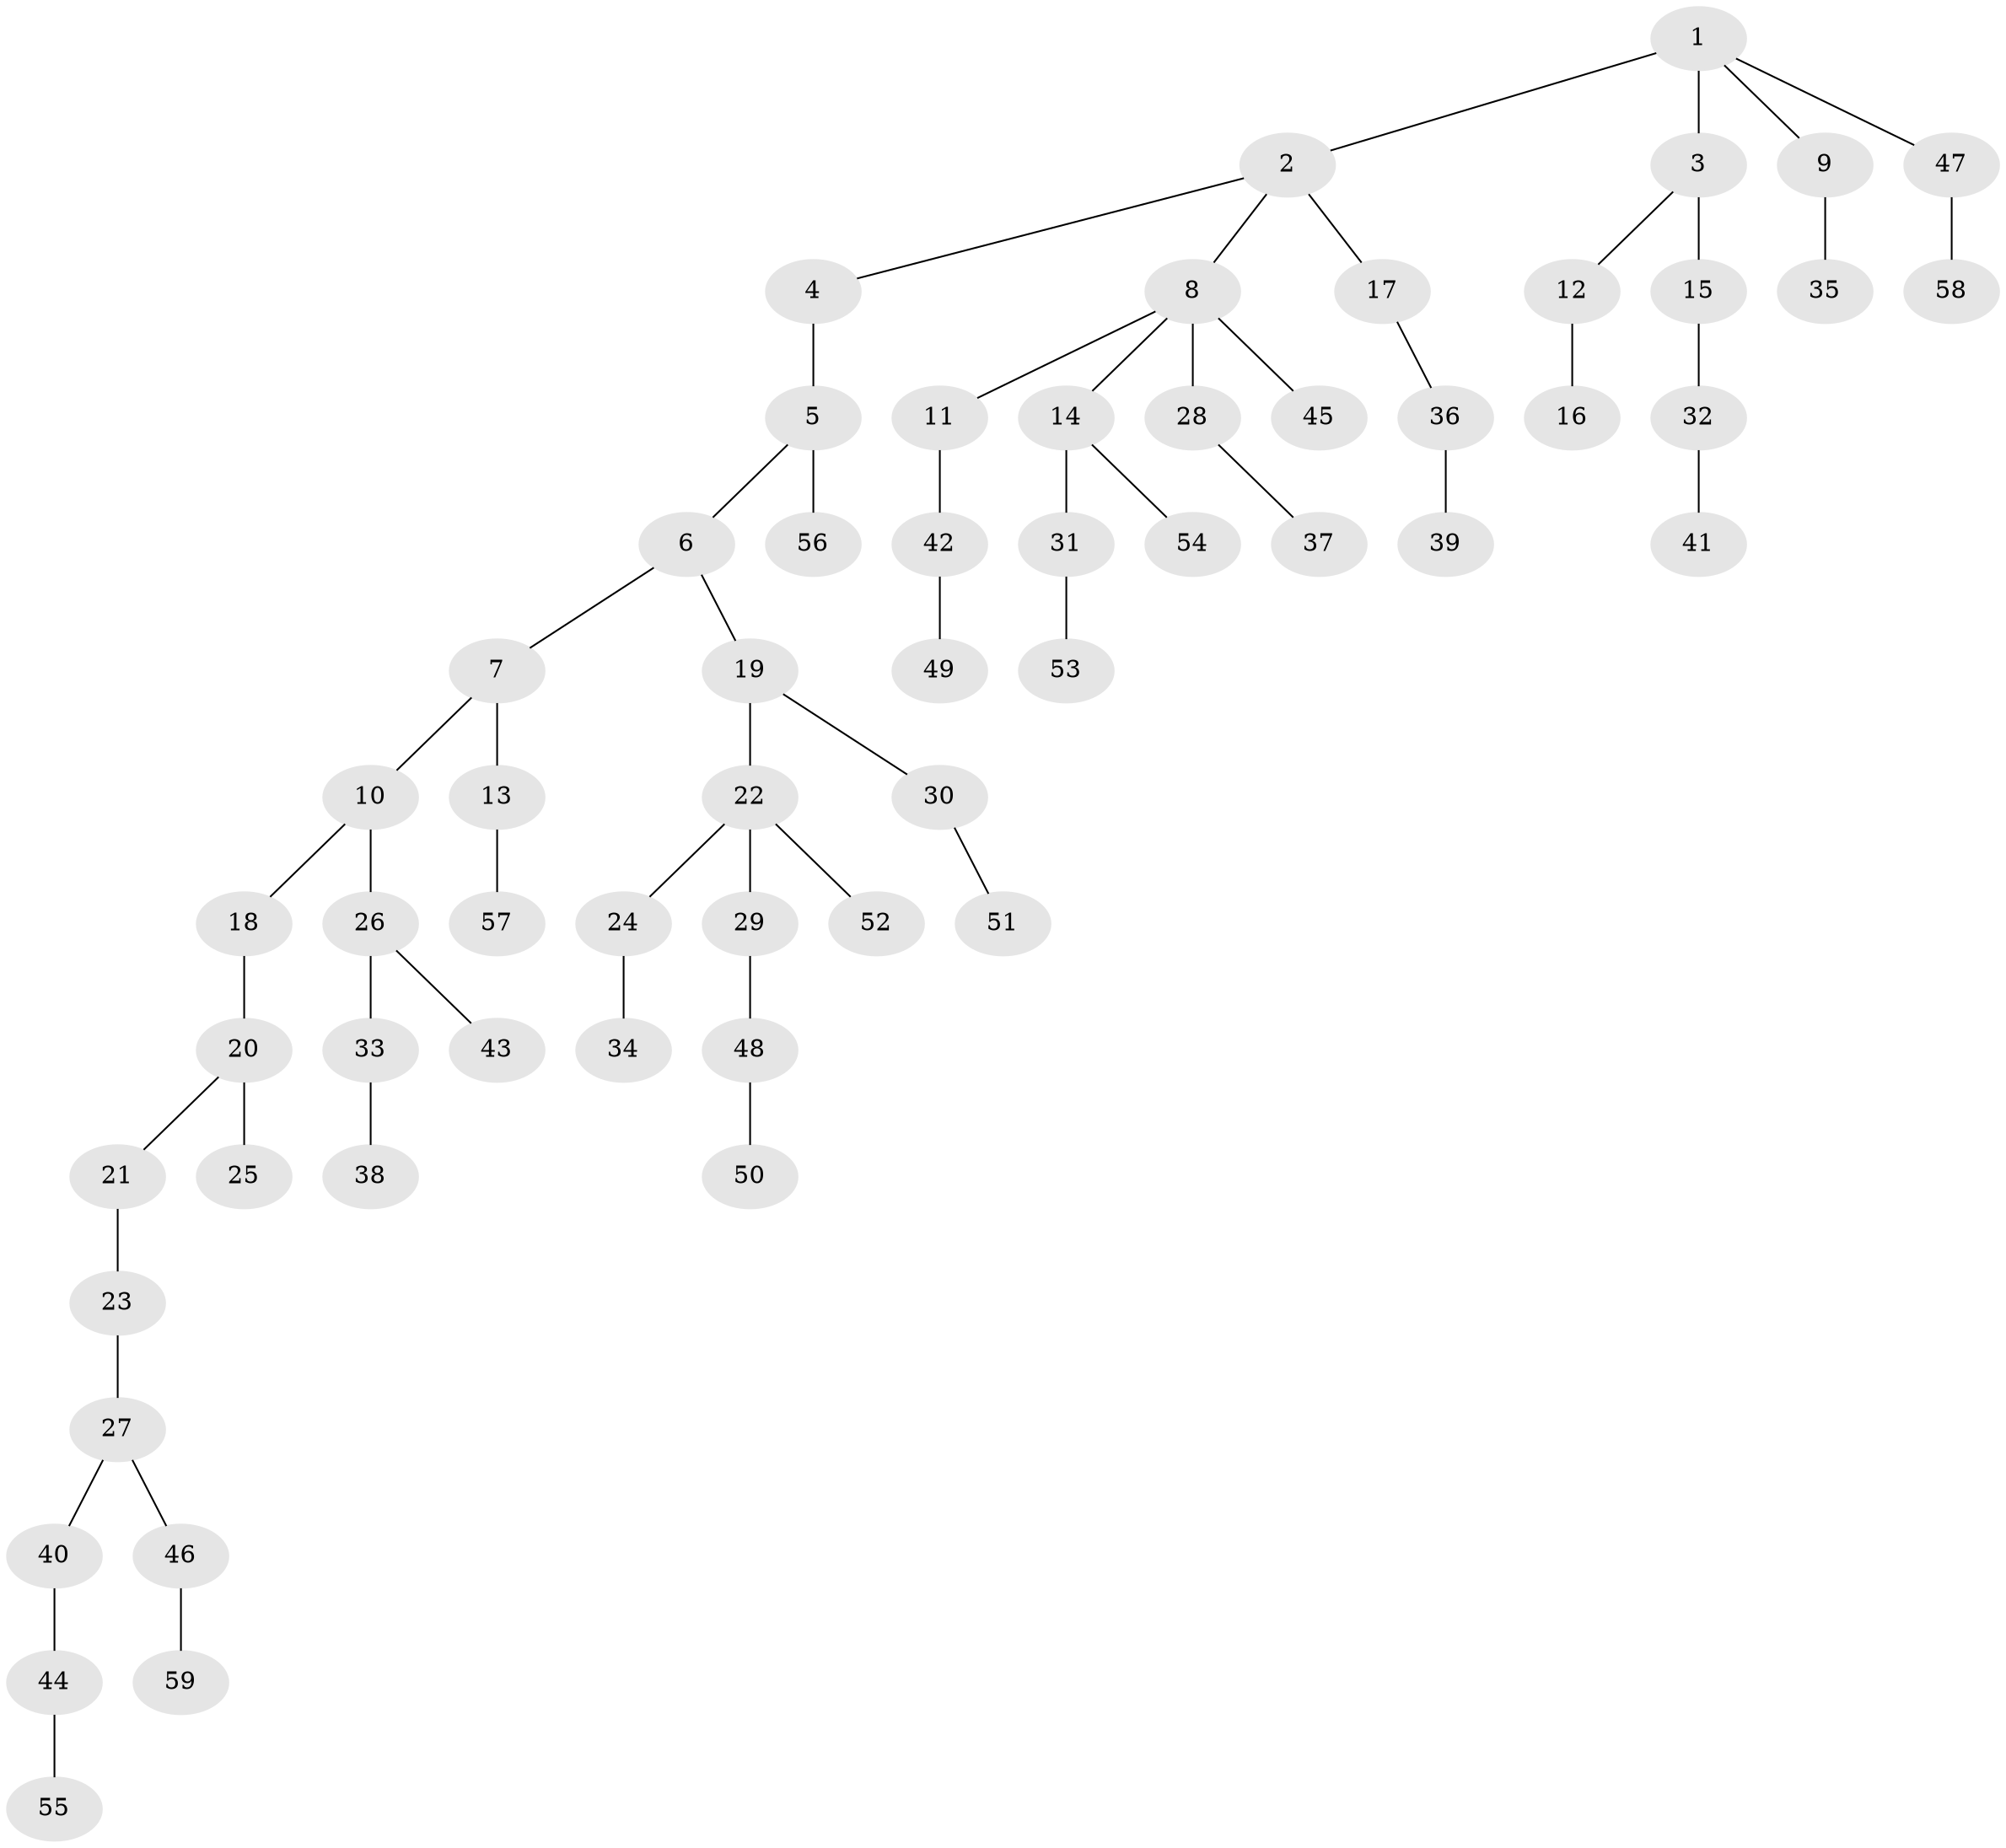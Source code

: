 // original degree distribution, {7: 0.0136986301369863, 6: 0.0273972602739726, 3: 0.11643835616438356, 4: 0.0547945205479452, 5: 0.0273972602739726, 2: 0.2602739726027397, 1: 0.5}
// Generated by graph-tools (version 1.1) at 2025/51/03/04/25 22:51:31]
// undirected, 59 vertices, 58 edges
graph export_dot {
  node [color=gray90,style=filled];
  1;
  2;
  3;
  4;
  5;
  6;
  7;
  8;
  9;
  10;
  11;
  12;
  13;
  14;
  15;
  16;
  17;
  18;
  19;
  20;
  21;
  22;
  23;
  24;
  25;
  26;
  27;
  28;
  29;
  30;
  31;
  32;
  33;
  34;
  35;
  36;
  37;
  38;
  39;
  40;
  41;
  42;
  43;
  44;
  45;
  46;
  47;
  48;
  49;
  50;
  51;
  52;
  53;
  54;
  55;
  56;
  57;
  58;
  59;
  1 -- 2 [weight=1.0];
  1 -- 3 [weight=2.0];
  1 -- 9 [weight=1.0];
  1 -- 47 [weight=1.0];
  2 -- 4 [weight=1.0];
  2 -- 8 [weight=1.0];
  2 -- 17 [weight=1.0];
  3 -- 12 [weight=1.0];
  3 -- 15 [weight=1.0];
  4 -- 5 [weight=5.0];
  5 -- 6 [weight=1.0];
  5 -- 56 [weight=1.0];
  6 -- 7 [weight=1.0];
  6 -- 19 [weight=1.0];
  7 -- 10 [weight=1.0];
  7 -- 13 [weight=1.0];
  8 -- 11 [weight=1.0];
  8 -- 14 [weight=1.0];
  8 -- 28 [weight=1.0];
  8 -- 45 [weight=1.0];
  9 -- 35 [weight=2.0];
  10 -- 18 [weight=1.0];
  10 -- 26 [weight=1.0];
  11 -- 42 [weight=1.0];
  12 -- 16 [weight=1.0];
  13 -- 57 [weight=1.0];
  14 -- 31 [weight=1.0];
  14 -- 54 [weight=1.0];
  15 -- 32 [weight=1.0];
  17 -- 36 [weight=1.0];
  18 -- 20 [weight=2.0];
  19 -- 22 [weight=1.0];
  19 -- 30 [weight=1.0];
  20 -- 21 [weight=1.0];
  20 -- 25 [weight=1.0];
  21 -- 23 [weight=2.0];
  22 -- 24 [weight=1.0];
  22 -- 29 [weight=1.0];
  22 -- 52 [weight=1.0];
  23 -- 27 [weight=1.0];
  24 -- 34 [weight=2.0];
  26 -- 33 [weight=2.0];
  26 -- 43 [weight=1.0];
  27 -- 40 [weight=1.0];
  27 -- 46 [weight=1.0];
  28 -- 37 [weight=1.0];
  29 -- 48 [weight=1.0];
  30 -- 51 [weight=1.0];
  31 -- 53 [weight=1.0];
  32 -- 41 [weight=1.0];
  33 -- 38 [weight=1.0];
  36 -- 39 [weight=1.0];
  40 -- 44 [weight=1.0];
  42 -- 49 [weight=1.0];
  44 -- 55 [weight=1.0];
  46 -- 59 [weight=1.0];
  47 -- 58 [weight=1.0];
  48 -- 50 [weight=1.0];
}
